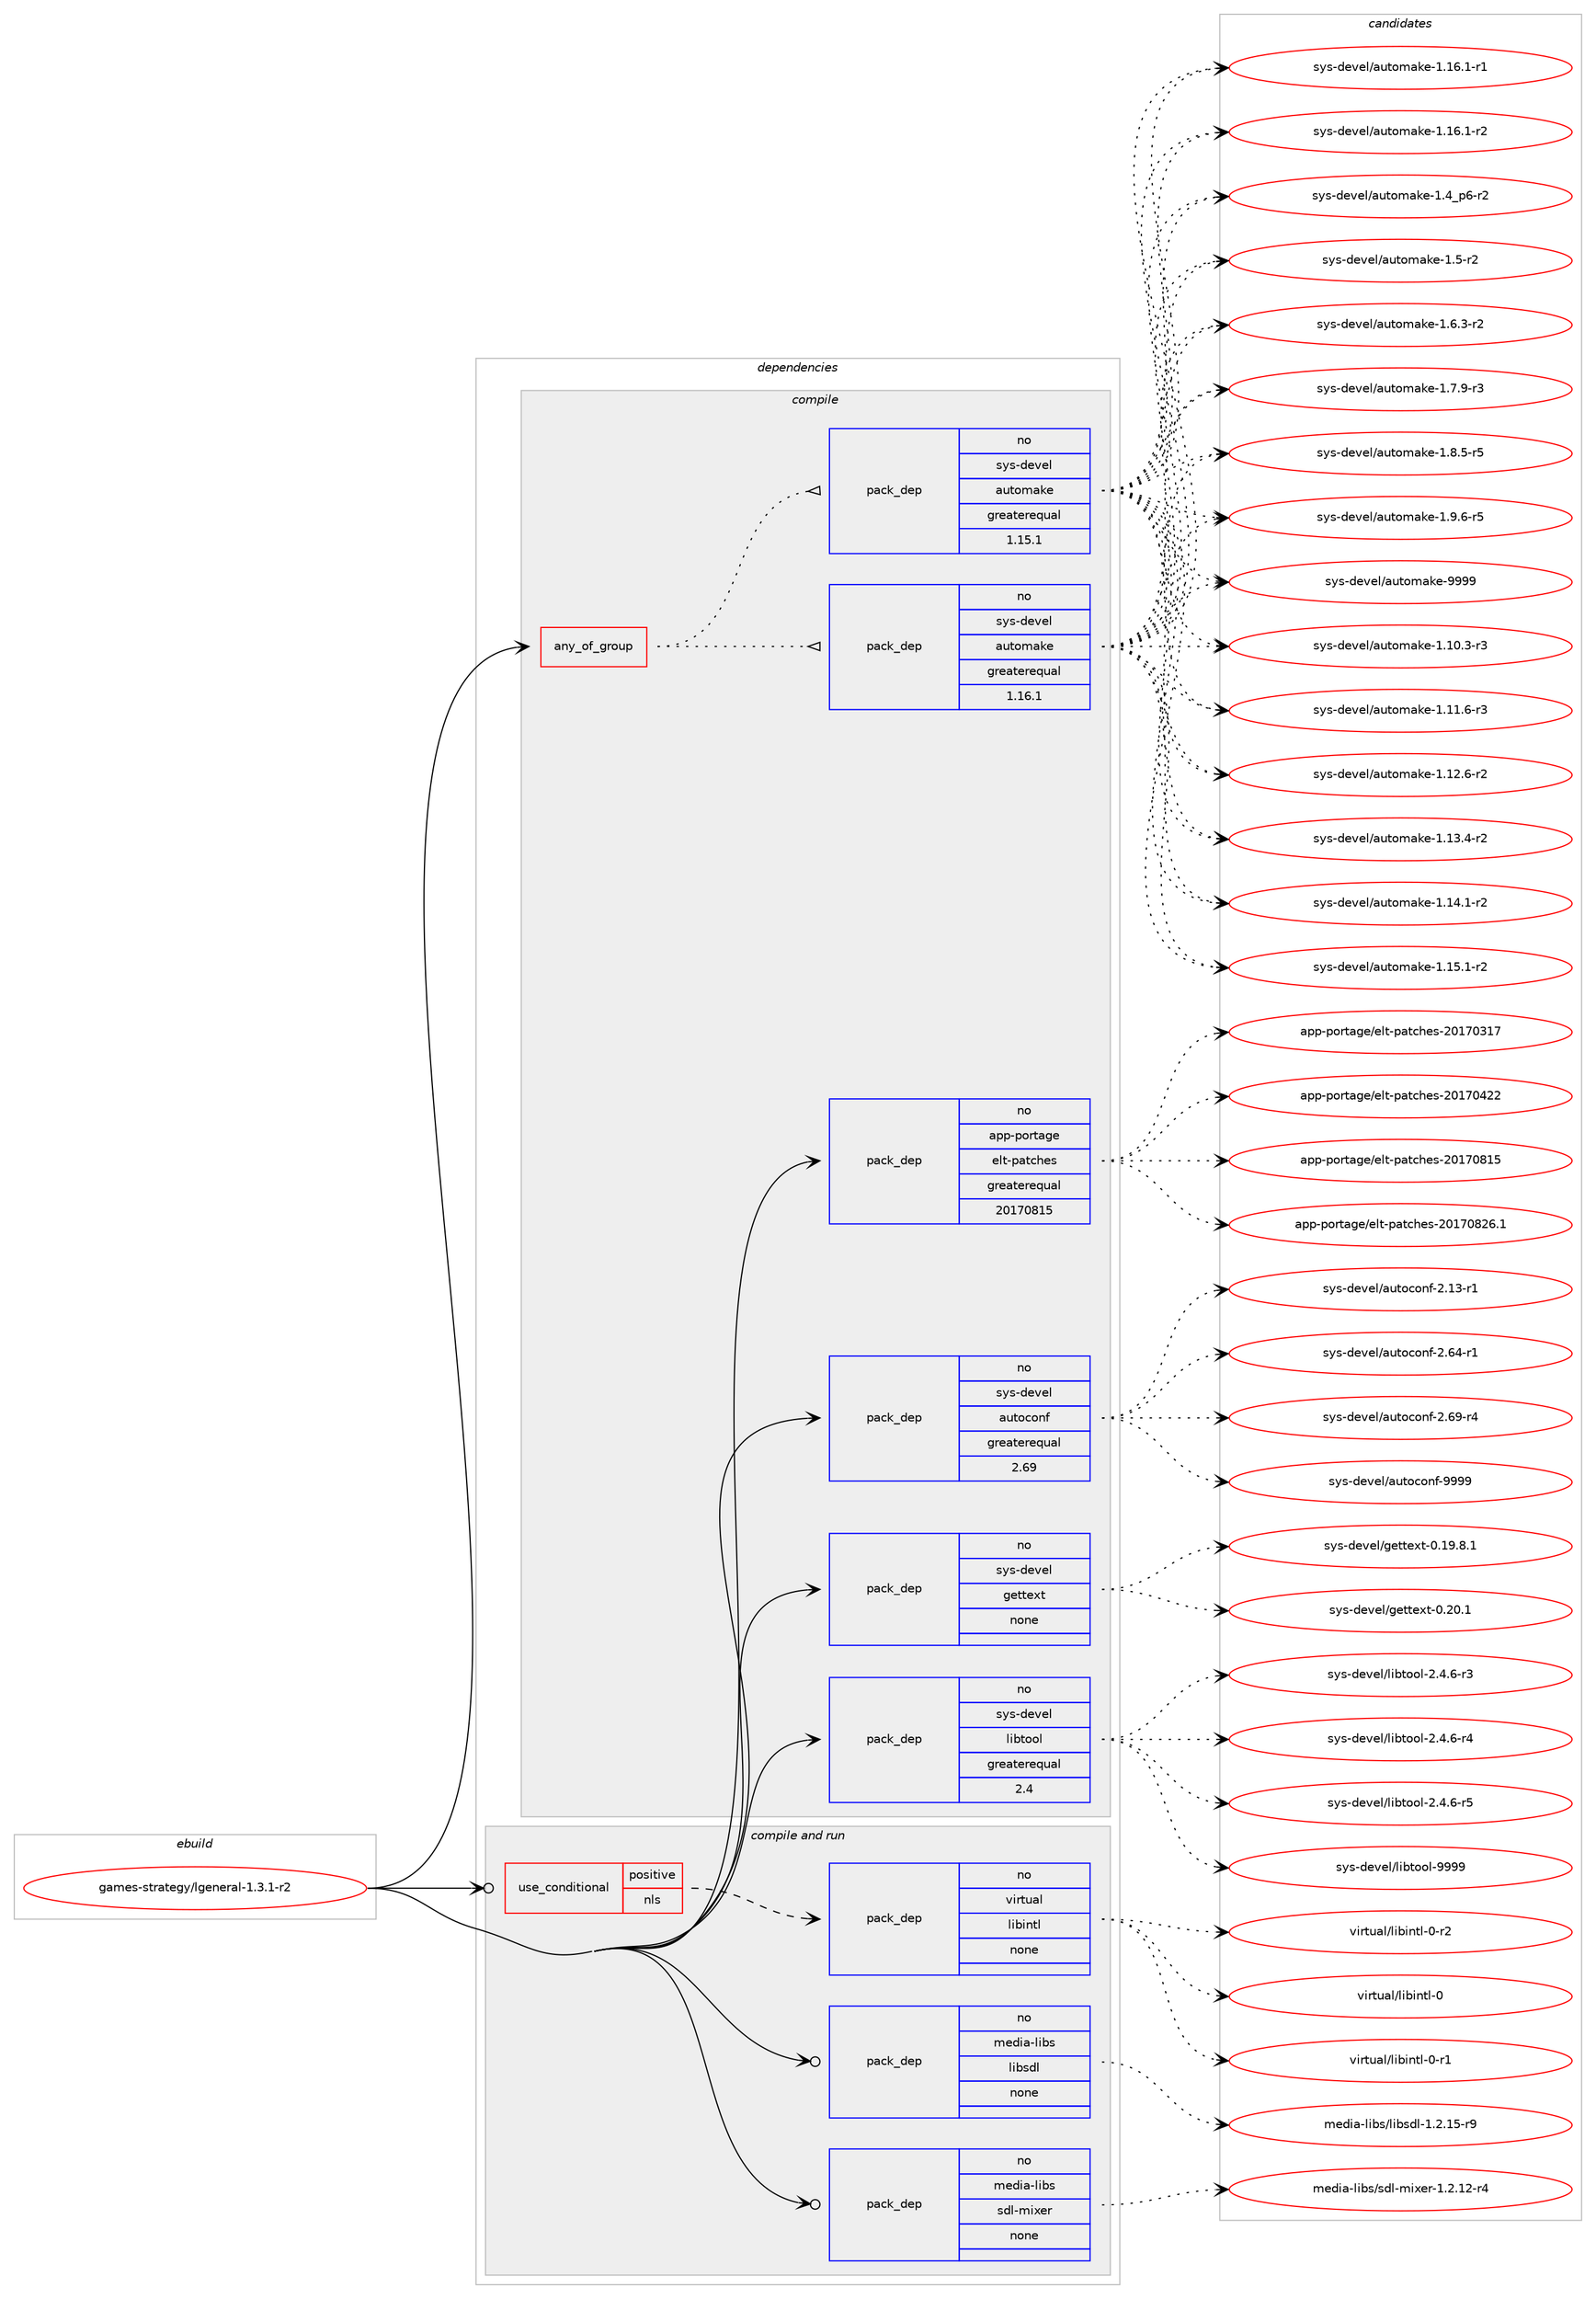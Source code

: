 digraph prolog {

# *************
# Graph options
# *************

newrank=true;
concentrate=true;
compound=true;
graph [rankdir=LR,fontname=Helvetica,fontsize=10,ranksep=1.5];#, ranksep=2.5, nodesep=0.2];
edge  [arrowhead=vee];
node  [fontname=Helvetica,fontsize=10];

# **********
# The ebuild
# **********

subgraph cluster_leftcol {
color=gray;
rank=same;
label=<<i>ebuild</i>>;
id [label="games-strategy/lgeneral-1.3.1-r2", color=red, width=4, href="../games-strategy/lgeneral-1.3.1-r2.svg"];
}

# ****************
# The dependencies
# ****************

subgraph cluster_midcol {
color=gray;
label=<<i>dependencies</i>>;
subgraph cluster_compile {
fillcolor="#eeeeee";
style=filled;
label=<<i>compile</i>>;
subgraph any12144 {
dependency743832 [label=<<TABLE BORDER="0" CELLBORDER="1" CELLSPACING="0" CELLPADDING="4"><TR><TD CELLPADDING="10">any_of_group</TD></TR></TABLE>>, shape=none, color=red];subgraph pack545988 {
dependency743833 [label=<<TABLE BORDER="0" CELLBORDER="1" CELLSPACING="0" CELLPADDING="4" WIDTH="220"><TR><TD ROWSPAN="6" CELLPADDING="30">pack_dep</TD></TR><TR><TD WIDTH="110">no</TD></TR><TR><TD>sys-devel</TD></TR><TR><TD>automake</TD></TR><TR><TD>greaterequal</TD></TR><TR><TD>1.16.1</TD></TR></TABLE>>, shape=none, color=blue];
}
dependency743832:e -> dependency743833:w [weight=20,style="dotted",arrowhead="oinv"];
subgraph pack545989 {
dependency743834 [label=<<TABLE BORDER="0" CELLBORDER="1" CELLSPACING="0" CELLPADDING="4" WIDTH="220"><TR><TD ROWSPAN="6" CELLPADDING="30">pack_dep</TD></TR><TR><TD WIDTH="110">no</TD></TR><TR><TD>sys-devel</TD></TR><TR><TD>automake</TD></TR><TR><TD>greaterequal</TD></TR><TR><TD>1.15.1</TD></TR></TABLE>>, shape=none, color=blue];
}
dependency743832:e -> dependency743834:w [weight=20,style="dotted",arrowhead="oinv"];
}
id:e -> dependency743832:w [weight=20,style="solid",arrowhead="vee"];
subgraph pack545990 {
dependency743835 [label=<<TABLE BORDER="0" CELLBORDER="1" CELLSPACING="0" CELLPADDING="4" WIDTH="220"><TR><TD ROWSPAN="6" CELLPADDING="30">pack_dep</TD></TR><TR><TD WIDTH="110">no</TD></TR><TR><TD>app-portage</TD></TR><TR><TD>elt-patches</TD></TR><TR><TD>greaterequal</TD></TR><TR><TD>20170815</TD></TR></TABLE>>, shape=none, color=blue];
}
id:e -> dependency743835:w [weight=20,style="solid",arrowhead="vee"];
subgraph pack545991 {
dependency743836 [label=<<TABLE BORDER="0" CELLBORDER="1" CELLSPACING="0" CELLPADDING="4" WIDTH="220"><TR><TD ROWSPAN="6" CELLPADDING="30">pack_dep</TD></TR><TR><TD WIDTH="110">no</TD></TR><TR><TD>sys-devel</TD></TR><TR><TD>autoconf</TD></TR><TR><TD>greaterequal</TD></TR><TR><TD>2.69</TD></TR></TABLE>>, shape=none, color=blue];
}
id:e -> dependency743836:w [weight=20,style="solid",arrowhead="vee"];
subgraph pack545992 {
dependency743837 [label=<<TABLE BORDER="0" CELLBORDER="1" CELLSPACING="0" CELLPADDING="4" WIDTH="220"><TR><TD ROWSPAN="6" CELLPADDING="30">pack_dep</TD></TR><TR><TD WIDTH="110">no</TD></TR><TR><TD>sys-devel</TD></TR><TR><TD>gettext</TD></TR><TR><TD>none</TD></TR><TR><TD></TD></TR></TABLE>>, shape=none, color=blue];
}
id:e -> dependency743837:w [weight=20,style="solid",arrowhead="vee"];
subgraph pack545993 {
dependency743838 [label=<<TABLE BORDER="0" CELLBORDER="1" CELLSPACING="0" CELLPADDING="4" WIDTH="220"><TR><TD ROWSPAN="6" CELLPADDING="30">pack_dep</TD></TR><TR><TD WIDTH="110">no</TD></TR><TR><TD>sys-devel</TD></TR><TR><TD>libtool</TD></TR><TR><TD>greaterequal</TD></TR><TR><TD>2.4</TD></TR></TABLE>>, shape=none, color=blue];
}
id:e -> dependency743838:w [weight=20,style="solid",arrowhead="vee"];
}
subgraph cluster_compileandrun {
fillcolor="#eeeeee";
style=filled;
label=<<i>compile and run</i>>;
subgraph cond185319 {
dependency743839 [label=<<TABLE BORDER="0" CELLBORDER="1" CELLSPACING="0" CELLPADDING="4"><TR><TD ROWSPAN="3" CELLPADDING="10">use_conditional</TD></TR><TR><TD>positive</TD></TR><TR><TD>nls</TD></TR></TABLE>>, shape=none, color=red];
subgraph pack545994 {
dependency743840 [label=<<TABLE BORDER="0" CELLBORDER="1" CELLSPACING="0" CELLPADDING="4" WIDTH="220"><TR><TD ROWSPAN="6" CELLPADDING="30">pack_dep</TD></TR><TR><TD WIDTH="110">no</TD></TR><TR><TD>virtual</TD></TR><TR><TD>libintl</TD></TR><TR><TD>none</TD></TR><TR><TD></TD></TR></TABLE>>, shape=none, color=blue];
}
dependency743839:e -> dependency743840:w [weight=20,style="dashed",arrowhead="vee"];
}
id:e -> dependency743839:w [weight=20,style="solid",arrowhead="odotvee"];
subgraph pack545995 {
dependency743841 [label=<<TABLE BORDER="0" CELLBORDER="1" CELLSPACING="0" CELLPADDING="4" WIDTH="220"><TR><TD ROWSPAN="6" CELLPADDING="30">pack_dep</TD></TR><TR><TD WIDTH="110">no</TD></TR><TR><TD>media-libs</TD></TR><TR><TD>libsdl</TD></TR><TR><TD>none</TD></TR><TR><TD></TD></TR></TABLE>>, shape=none, color=blue];
}
id:e -> dependency743841:w [weight=20,style="solid",arrowhead="odotvee"];
subgraph pack545996 {
dependency743842 [label=<<TABLE BORDER="0" CELLBORDER="1" CELLSPACING="0" CELLPADDING="4" WIDTH="220"><TR><TD ROWSPAN="6" CELLPADDING="30">pack_dep</TD></TR><TR><TD WIDTH="110">no</TD></TR><TR><TD>media-libs</TD></TR><TR><TD>sdl-mixer</TD></TR><TR><TD>none</TD></TR><TR><TD></TD></TR></TABLE>>, shape=none, color=blue];
}
id:e -> dependency743842:w [weight=20,style="solid",arrowhead="odotvee"];
}
subgraph cluster_run {
fillcolor="#eeeeee";
style=filled;
label=<<i>run</i>>;
}
}

# **************
# The candidates
# **************

subgraph cluster_choices {
rank=same;
color=gray;
label=<<i>candidates</i>>;

subgraph choice545988 {
color=black;
nodesep=1;
choice11512111545100101118101108479711711611110997107101454946494846514511451 [label="sys-devel/automake-1.10.3-r3", color=red, width=4,href="../sys-devel/automake-1.10.3-r3.svg"];
choice11512111545100101118101108479711711611110997107101454946494946544511451 [label="sys-devel/automake-1.11.6-r3", color=red, width=4,href="../sys-devel/automake-1.11.6-r3.svg"];
choice11512111545100101118101108479711711611110997107101454946495046544511450 [label="sys-devel/automake-1.12.6-r2", color=red, width=4,href="../sys-devel/automake-1.12.6-r2.svg"];
choice11512111545100101118101108479711711611110997107101454946495146524511450 [label="sys-devel/automake-1.13.4-r2", color=red, width=4,href="../sys-devel/automake-1.13.4-r2.svg"];
choice11512111545100101118101108479711711611110997107101454946495246494511450 [label="sys-devel/automake-1.14.1-r2", color=red, width=4,href="../sys-devel/automake-1.14.1-r2.svg"];
choice11512111545100101118101108479711711611110997107101454946495346494511450 [label="sys-devel/automake-1.15.1-r2", color=red, width=4,href="../sys-devel/automake-1.15.1-r2.svg"];
choice11512111545100101118101108479711711611110997107101454946495446494511449 [label="sys-devel/automake-1.16.1-r1", color=red, width=4,href="../sys-devel/automake-1.16.1-r1.svg"];
choice11512111545100101118101108479711711611110997107101454946495446494511450 [label="sys-devel/automake-1.16.1-r2", color=red, width=4,href="../sys-devel/automake-1.16.1-r2.svg"];
choice115121115451001011181011084797117116111109971071014549465295112544511450 [label="sys-devel/automake-1.4_p6-r2", color=red, width=4,href="../sys-devel/automake-1.4_p6-r2.svg"];
choice11512111545100101118101108479711711611110997107101454946534511450 [label="sys-devel/automake-1.5-r2", color=red, width=4,href="../sys-devel/automake-1.5-r2.svg"];
choice115121115451001011181011084797117116111109971071014549465446514511450 [label="sys-devel/automake-1.6.3-r2", color=red, width=4,href="../sys-devel/automake-1.6.3-r2.svg"];
choice115121115451001011181011084797117116111109971071014549465546574511451 [label="sys-devel/automake-1.7.9-r3", color=red, width=4,href="../sys-devel/automake-1.7.9-r3.svg"];
choice115121115451001011181011084797117116111109971071014549465646534511453 [label="sys-devel/automake-1.8.5-r5", color=red, width=4,href="../sys-devel/automake-1.8.5-r5.svg"];
choice115121115451001011181011084797117116111109971071014549465746544511453 [label="sys-devel/automake-1.9.6-r5", color=red, width=4,href="../sys-devel/automake-1.9.6-r5.svg"];
choice115121115451001011181011084797117116111109971071014557575757 [label="sys-devel/automake-9999", color=red, width=4,href="../sys-devel/automake-9999.svg"];
dependency743833:e -> choice11512111545100101118101108479711711611110997107101454946494846514511451:w [style=dotted,weight="100"];
dependency743833:e -> choice11512111545100101118101108479711711611110997107101454946494946544511451:w [style=dotted,weight="100"];
dependency743833:e -> choice11512111545100101118101108479711711611110997107101454946495046544511450:w [style=dotted,weight="100"];
dependency743833:e -> choice11512111545100101118101108479711711611110997107101454946495146524511450:w [style=dotted,weight="100"];
dependency743833:e -> choice11512111545100101118101108479711711611110997107101454946495246494511450:w [style=dotted,weight="100"];
dependency743833:e -> choice11512111545100101118101108479711711611110997107101454946495346494511450:w [style=dotted,weight="100"];
dependency743833:e -> choice11512111545100101118101108479711711611110997107101454946495446494511449:w [style=dotted,weight="100"];
dependency743833:e -> choice11512111545100101118101108479711711611110997107101454946495446494511450:w [style=dotted,weight="100"];
dependency743833:e -> choice115121115451001011181011084797117116111109971071014549465295112544511450:w [style=dotted,weight="100"];
dependency743833:e -> choice11512111545100101118101108479711711611110997107101454946534511450:w [style=dotted,weight="100"];
dependency743833:e -> choice115121115451001011181011084797117116111109971071014549465446514511450:w [style=dotted,weight="100"];
dependency743833:e -> choice115121115451001011181011084797117116111109971071014549465546574511451:w [style=dotted,weight="100"];
dependency743833:e -> choice115121115451001011181011084797117116111109971071014549465646534511453:w [style=dotted,weight="100"];
dependency743833:e -> choice115121115451001011181011084797117116111109971071014549465746544511453:w [style=dotted,weight="100"];
dependency743833:e -> choice115121115451001011181011084797117116111109971071014557575757:w [style=dotted,weight="100"];
}
subgraph choice545989 {
color=black;
nodesep=1;
choice11512111545100101118101108479711711611110997107101454946494846514511451 [label="sys-devel/automake-1.10.3-r3", color=red, width=4,href="../sys-devel/automake-1.10.3-r3.svg"];
choice11512111545100101118101108479711711611110997107101454946494946544511451 [label="sys-devel/automake-1.11.6-r3", color=red, width=4,href="../sys-devel/automake-1.11.6-r3.svg"];
choice11512111545100101118101108479711711611110997107101454946495046544511450 [label="sys-devel/automake-1.12.6-r2", color=red, width=4,href="../sys-devel/automake-1.12.6-r2.svg"];
choice11512111545100101118101108479711711611110997107101454946495146524511450 [label="sys-devel/automake-1.13.4-r2", color=red, width=4,href="../sys-devel/automake-1.13.4-r2.svg"];
choice11512111545100101118101108479711711611110997107101454946495246494511450 [label="sys-devel/automake-1.14.1-r2", color=red, width=4,href="../sys-devel/automake-1.14.1-r2.svg"];
choice11512111545100101118101108479711711611110997107101454946495346494511450 [label="sys-devel/automake-1.15.1-r2", color=red, width=4,href="../sys-devel/automake-1.15.1-r2.svg"];
choice11512111545100101118101108479711711611110997107101454946495446494511449 [label="sys-devel/automake-1.16.1-r1", color=red, width=4,href="../sys-devel/automake-1.16.1-r1.svg"];
choice11512111545100101118101108479711711611110997107101454946495446494511450 [label="sys-devel/automake-1.16.1-r2", color=red, width=4,href="../sys-devel/automake-1.16.1-r2.svg"];
choice115121115451001011181011084797117116111109971071014549465295112544511450 [label="sys-devel/automake-1.4_p6-r2", color=red, width=4,href="../sys-devel/automake-1.4_p6-r2.svg"];
choice11512111545100101118101108479711711611110997107101454946534511450 [label="sys-devel/automake-1.5-r2", color=red, width=4,href="../sys-devel/automake-1.5-r2.svg"];
choice115121115451001011181011084797117116111109971071014549465446514511450 [label="sys-devel/automake-1.6.3-r2", color=red, width=4,href="../sys-devel/automake-1.6.3-r2.svg"];
choice115121115451001011181011084797117116111109971071014549465546574511451 [label="sys-devel/automake-1.7.9-r3", color=red, width=4,href="../sys-devel/automake-1.7.9-r3.svg"];
choice115121115451001011181011084797117116111109971071014549465646534511453 [label="sys-devel/automake-1.8.5-r5", color=red, width=4,href="../sys-devel/automake-1.8.5-r5.svg"];
choice115121115451001011181011084797117116111109971071014549465746544511453 [label="sys-devel/automake-1.9.6-r5", color=red, width=4,href="../sys-devel/automake-1.9.6-r5.svg"];
choice115121115451001011181011084797117116111109971071014557575757 [label="sys-devel/automake-9999", color=red, width=4,href="../sys-devel/automake-9999.svg"];
dependency743834:e -> choice11512111545100101118101108479711711611110997107101454946494846514511451:w [style=dotted,weight="100"];
dependency743834:e -> choice11512111545100101118101108479711711611110997107101454946494946544511451:w [style=dotted,weight="100"];
dependency743834:e -> choice11512111545100101118101108479711711611110997107101454946495046544511450:w [style=dotted,weight="100"];
dependency743834:e -> choice11512111545100101118101108479711711611110997107101454946495146524511450:w [style=dotted,weight="100"];
dependency743834:e -> choice11512111545100101118101108479711711611110997107101454946495246494511450:w [style=dotted,weight="100"];
dependency743834:e -> choice11512111545100101118101108479711711611110997107101454946495346494511450:w [style=dotted,weight="100"];
dependency743834:e -> choice11512111545100101118101108479711711611110997107101454946495446494511449:w [style=dotted,weight="100"];
dependency743834:e -> choice11512111545100101118101108479711711611110997107101454946495446494511450:w [style=dotted,weight="100"];
dependency743834:e -> choice115121115451001011181011084797117116111109971071014549465295112544511450:w [style=dotted,weight="100"];
dependency743834:e -> choice11512111545100101118101108479711711611110997107101454946534511450:w [style=dotted,weight="100"];
dependency743834:e -> choice115121115451001011181011084797117116111109971071014549465446514511450:w [style=dotted,weight="100"];
dependency743834:e -> choice115121115451001011181011084797117116111109971071014549465546574511451:w [style=dotted,weight="100"];
dependency743834:e -> choice115121115451001011181011084797117116111109971071014549465646534511453:w [style=dotted,weight="100"];
dependency743834:e -> choice115121115451001011181011084797117116111109971071014549465746544511453:w [style=dotted,weight="100"];
dependency743834:e -> choice115121115451001011181011084797117116111109971071014557575757:w [style=dotted,weight="100"];
}
subgraph choice545990 {
color=black;
nodesep=1;
choice97112112451121111141169710310147101108116451129711699104101115455048495548514955 [label="app-portage/elt-patches-20170317", color=red, width=4,href="../app-portage/elt-patches-20170317.svg"];
choice97112112451121111141169710310147101108116451129711699104101115455048495548525050 [label="app-portage/elt-patches-20170422", color=red, width=4,href="../app-portage/elt-patches-20170422.svg"];
choice97112112451121111141169710310147101108116451129711699104101115455048495548564953 [label="app-portage/elt-patches-20170815", color=red, width=4,href="../app-portage/elt-patches-20170815.svg"];
choice971121124511211111411697103101471011081164511297116991041011154550484955485650544649 [label="app-portage/elt-patches-20170826.1", color=red, width=4,href="../app-portage/elt-patches-20170826.1.svg"];
dependency743835:e -> choice97112112451121111141169710310147101108116451129711699104101115455048495548514955:w [style=dotted,weight="100"];
dependency743835:e -> choice97112112451121111141169710310147101108116451129711699104101115455048495548525050:w [style=dotted,weight="100"];
dependency743835:e -> choice97112112451121111141169710310147101108116451129711699104101115455048495548564953:w [style=dotted,weight="100"];
dependency743835:e -> choice971121124511211111411697103101471011081164511297116991041011154550484955485650544649:w [style=dotted,weight="100"];
}
subgraph choice545991 {
color=black;
nodesep=1;
choice1151211154510010111810110847971171161119911111010245504649514511449 [label="sys-devel/autoconf-2.13-r1", color=red, width=4,href="../sys-devel/autoconf-2.13-r1.svg"];
choice1151211154510010111810110847971171161119911111010245504654524511449 [label="sys-devel/autoconf-2.64-r1", color=red, width=4,href="../sys-devel/autoconf-2.64-r1.svg"];
choice1151211154510010111810110847971171161119911111010245504654574511452 [label="sys-devel/autoconf-2.69-r4", color=red, width=4,href="../sys-devel/autoconf-2.69-r4.svg"];
choice115121115451001011181011084797117116111991111101024557575757 [label="sys-devel/autoconf-9999", color=red, width=4,href="../sys-devel/autoconf-9999.svg"];
dependency743836:e -> choice1151211154510010111810110847971171161119911111010245504649514511449:w [style=dotted,weight="100"];
dependency743836:e -> choice1151211154510010111810110847971171161119911111010245504654524511449:w [style=dotted,weight="100"];
dependency743836:e -> choice1151211154510010111810110847971171161119911111010245504654574511452:w [style=dotted,weight="100"];
dependency743836:e -> choice115121115451001011181011084797117116111991111101024557575757:w [style=dotted,weight="100"];
}
subgraph choice545992 {
color=black;
nodesep=1;
choice1151211154510010111810110847103101116116101120116454846495746564649 [label="sys-devel/gettext-0.19.8.1", color=red, width=4,href="../sys-devel/gettext-0.19.8.1.svg"];
choice115121115451001011181011084710310111611610112011645484650484649 [label="sys-devel/gettext-0.20.1", color=red, width=4,href="../sys-devel/gettext-0.20.1.svg"];
dependency743837:e -> choice1151211154510010111810110847103101116116101120116454846495746564649:w [style=dotted,weight="100"];
dependency743837:e -> choice115121115451001011181011084710310111611610112011645484650484649:w [style=dotted,weight="100"];
}
subgraph choice545993 {
color=black;
nodesep=1;
choice1151211154510010111810110847108105981161111111084550465246544511451 [label="sys-devel/libtool-2.4.6-r3", color=red, width=4,href="../sys-devel/libtool-2.4.6-r3.svg"];
choice1151211154510010111810110847108105981161111111084550465246544511452 [label="sys-devel/libtool-2.4.6-r4", color=red, width=4,href="../sys-devel/libtool-2.4.6-r4.svg"];
choice1151211154510010111810110847108105981161111111084550465246544511453 [label="sys-devel/libtool-2.4.6-r5", color=red, width=4,href="../sys-devel/libtool-2.4.6-r5.svg"];
choice1151211154510010111810110847108105981161111111084557575757 [label="sys-devel/libtool-9999", color=red, width=4,href="../sys-devel/libtool-9999.svg"];
dependency743838:e -> choice1151211154510010111810110847108105981161111111084550465246544511451:w [style=dotted,weight="100"];
dependency743838:e -> choice1151211154510010111810110847108105981161111111084550465246544511452:w [style=dotted,weight="100"];
dependency743838:e -> choice1151211154510010111810110847108105981161111111084550465246544511453:w [style=dotted,weight="100"];
dependency743838:e -> choice1151211154510010111810110847108105981161111111084557575757:w [style=dotted,weight="100"];
}
subgraph choice545994 {
color=black;
nodesep=1;
choice1181051141161179710847108105981051101161084548 [label="virtual/libintl-0", color=red, width=4,href="../virtual/libintl-0.svg"];
choice11810511411611797108471081059810511011610845484511449 [label="virtual/libintl-0-r1", color=red, width=4,href="../virtual/libintl-0-r1.svg"];
choice11810511411611797108471081059810511011610845484511450 [label="virtual/libintl-0-r2", color=red, width=4,href="../virtual/libintl-0-r2.svg"];
dependency743840:e -> choice1181051141161179710847108105981051101161084548:w [style=dotted,weight="100"];
dependency743840:e -> choice11810511411611797108471081059810511011610845484511449:w [style=dotted,weight="100"];
dependency743840:e -> choice11810511411611797108471081059810511011610845484511450:w [style=dotted,weight="100"];
}
subgraph choice545995 {
color=black;
nodesep=1;
choice1091011001059745108105981154710810598115100108454946504649534511457 [label="media-libs/libsdl-1.2.15-r9", color=red, width=4,href="../media-libs/libsdl-1.2.15-r9.svg"];
dependency743841:e -> choice1091011001059745108105981154710810598115100108454946504649534511457:w [style=dotted,weight="100"];
}
subgraph choice545996 {
color=black;
nodesep=1;
choice1091011001059745108105981154711510010845109105120101114454946504649504511452 [label="media-libs/sdl-mixer-1.2.12-r4", color=red, width=4,href="../media-libs/sdl-mixer-1.2.12-r4.svg"];
dependency743842:e -> choice1091011001059745108105981154711510010845109105120101114454946504649504511452:w [style=dotted,weight="100"];
}
}

}
